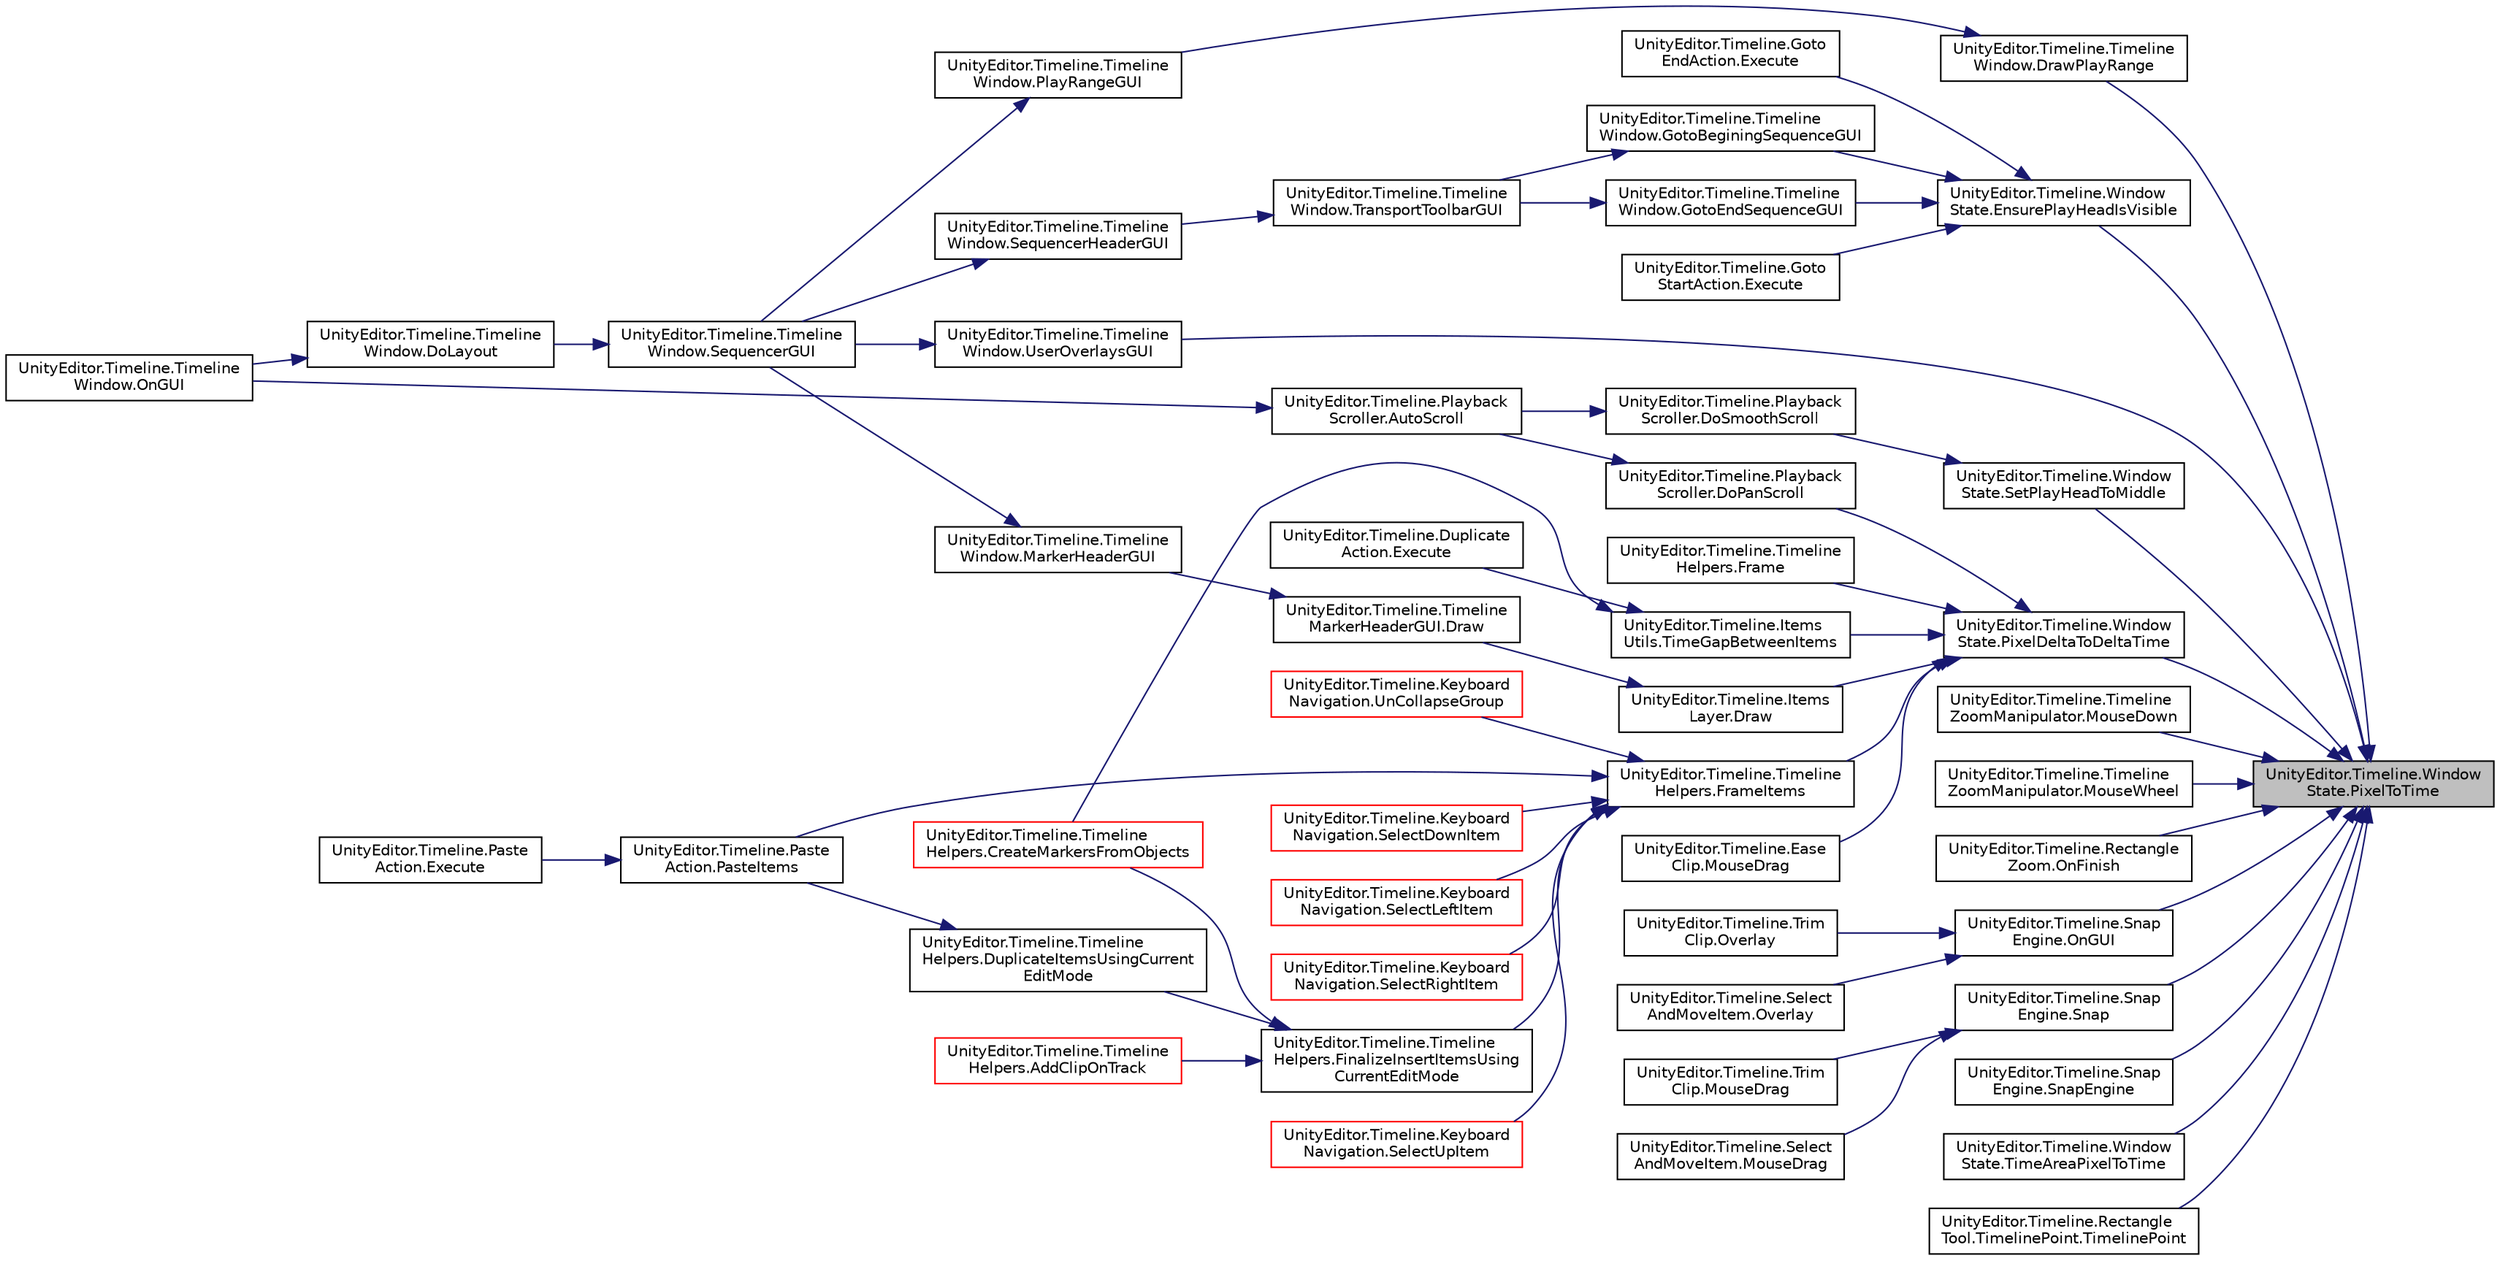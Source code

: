 digraph "UnityEditor.Timeline.WindowState.PixelToTime"
{
 // LATEX_PDF_SIZE
  edge [fontname="Helvetica",fontsize="10",labelfontname="Helvetica",labelfontsize="10"];
  node [fontname="Helvetica",fontsize="10",shape=record];
  rankdir="RL";
  Node1 [label="UnityEditor.Timeline.Window\lState.PixelToTime",height=0.2,width=0.4,color="black", fillcolor="grey75", style="filled", fontcolor="black",tooltip=" "];
  Node1 -> Node2 [dir="back",color="midnightblue",fontsize="10",style="solid",fontname="Helvetica"];
  Node2 [label="UnityEditor.Timeline.Timeline\lWindow.DrawPlayRange",height=0.2,width=0.4,color="black", fillcolor="white", style="filled",URL="$class_unity_editor_1_1_timeline_1_1_timeline_window.html#aec305b1b034228a6536883208a022171",tooltip=" "];
  Node2 -> Node3 [dir="back",color="midnightblue",fontsize="10",style="solid",fontname="Helvetica"];
  Node3 [label="UnityEditor.Timeline.Timeline\lWindow.PlayRangeGUI",height=0.2,width=0.4,color="black", fillcolor="white", style="filled",URL="$class_unity_editor_1_1_timeline_1_1_timeline_window.html#a6d02d5a83b08c13b3359f20f51234418",tooltip=" "];
  Node3 -> Node4 [dir="back",color="midnightblue",fontsize="10",style="solid",fontname="Helvetica"];
  Node4 [label="UnityEditor.Timeline.Timeline\lWindow.SequencerGUI",height=0.2,width=0.4,color="black", fillcolor="white", style="filled",URL="$class_unity_editor_1_1_timeline_1_1_timeline_window.html#a1ea9b2ee06557113192139a39a3a4a9b",tooltip=" "];
  Node4 -> Node5 [dir="back",color="midnightblue",fontsize="10",style="solid",fontname="Helvetica"];
  Node5 [label="UnityEditor.Timeline.Timeline\lWindow.DoLayout",height=0.2,width=0.4,color="black", fillcolor="white", style="filled",URL="$class_unity_editor_1_1_timeline_1_1_timeline_window.html#a377ab29db98e24a57454acfc468f7585",tooltip=" "];
  Node5 -> Node6 [dir="back",color="midnightblue",fontsize="10",style="solid",fontname="Helvetica"];
  Node6 [label="UnityEditor.Timeline.Timeline\lWindow.OnGUI",height=0.2,width=0.4,color="black", fillcolor="white", style="filled",URL="$class_unity_editor_1_1_timeline_1_1_timeline_window.html#a7327db99348d465b7c37571f863e05e6",tooltip=" "];
  Node1 -> Node7 [dir="back",color="midnightblue",fontsize="10",style="solid",fontname="Helvetica"];
  Node7 [label="UnityEditor.Timeline.Window\lState.EnsurePlayHeadIsVisible",height=0.2,width=0.4,color="black", fillcolor="white", style="filled",URL="$class_unity_editor_1_1_timeline_1_1_window_state.html#ab85b38edb8da83b1867273ce79bd36a5",tooltip=" "];
  Node7 -> Node8 [dir="back",color="midnightblue",fontsize="10",style="solid",fontname="Helvetica"];
  Node8 [label="UnityEditor.Timeline.Goto\lStartAction.Execute",height=0.2,width=0.4,color="black", fillcolor="white", style="filled",URL="$class_unity_editor_1_1_timeline_1_1_goto_start_action.html#a966acf7e7f221224d3ccc48c053c160d",tooltip=" "];
  Node7 -> Node9 [dir="back",color="midnightblue",fontsize="10",style="solid",fontname="Helvetica"];
  Node9 [label="UnityEditor.Timeline.Goto\lEndAction.Execute",height=0.2,width=0.4,color="black", fillcolor="white", style="filled",URL="$class_unity_editor_1_1_timeline_1_1_goto_end_action.html#aa3a4b3a9e457f78f62d1346c1106f355",tooltip=" "];
  Node7 -> Node10 [dir="back",color="midnightblue",fontsize="10",style="solid",fontname="Helvetica"];
  Node10 [label="UnityEditor.Timeline.Timeline\lWindow.GotoBeginingSequenceGUI",height=0.2,width=0.4,color="black", fillcolor="white", style="filled",URL="$class_unity_editor_1_1_timeline_1_1_timeline_window.html#aed599c242f3d2b186700c5d6a0082e17",tooltip=" "];
  Node10 -> Node11 [dir="back",color="midnightblue",fontsize="10",style="solid",fontname="Helvetica"];
  Node11 [label="UnityEditor.Timeline.Timeline\lWindow.TransportToolbarGUI",height=0.2,width=0.4,color="black", fillcolor="white", style="filled",URL="$class_unity_editor_1_1_timeline_1_1_timeline_window.html#a17af89fecb5e6ca6351353ed5abcd596",tooltip=" "];
  Node11 -> Node12 [dir="back",color="midnightblue",fontsize="10",style="solid",fontname="Helvetica"];
  Node12 [label="UnityEditor.Timeline.Timeline\lWindow.SequencerHeaderGUI",height=0.2,width=0.4,color="black", fillcolor="white", style="filled",URL="$class_unity_editor_1_1_timeline_1_1_timeline_window.html#a8d1bf889455da5ce1bd00e61cc05044e",tooltip=" "];
  Node12 -> Node4 [dir="back",color="midnightblue",fontsize="10",style="solid",fontname="Helvetica"];
  Node7 -> Node13 [dir="back",color="midnightblue",fontsize="10",style="solid",fontname="Helvetica"];
  Node13 [label="UnityEditor.Timeline.Timeline\lWindow.GotoEndSequenceGUI",height=0.2,width=0.4,color="black", fillcolor="white", style="filled",URL="$class_unity_editor_1_1_timeline_1_1_timeline_window.html#a5d97e022d8cb4258bb72824a29c1d312",tooltip=" "];
  Node13 -> Node11 [dir="back",color="midnightblue",fontsize="10",style="solid",fontname="Helvetica"];
  Node1 -> Node14 [dir="back",color="midnightblue",fontsize="10",style="solid",fontname="Helvetica"];
  Node14 [label="UnityEditor.Timeline.Timeline\lZoomManipulator.MouseDown",height=0.2,width=0.4,color="black", fillcolor="white", style="filled",URL="$class_unity_editor_1_1_timeline_1_1_timeline_zoom_manipulator.html#ae000b074a1093c89215db745abd9603f",tooltip=" "];
  Node1 -> Node15 [dir="back",color="midnightblue",fontsize="10",style="solid",fontname="Helvetica"];
  Node15 [label="UnityEditor.Timeline.Timeline\lZoomManipulator.MouseWheel",height=0.2,width=0.4,color="black", fillcolor="white", style="filled",URL="$class_unity_editor_1_1_timeline_1_1_timeline_zoom_manipulator.html#a4214baeb3bcbf2f5df40a632d3bd9d76",tooltip=" "];
  Node1 -> Node16 [dir="back",color="midnightblue",fontsize="10",style="solid",fontname="Helvetica"];
  Node16 [label="UnityEditor.Timeline.Rectangle\lZoom.OnFinish",height=0.2,width=0.4,color="black", fillcolor="white", style="filled",URL="$class_unity_editor_1_1_timeline_1_1_rectangle_zoom.html#a9273e391ce4168ce646878db4a0bfed3",tooltip=" "];
  Node1 -> Node17 [dir="back",color="midnightblue",fontsize="10",style="solid",fontname="Helvetica"];
  Node17 [label="UnityEditor.Timeline.Snap\lEngine.OnGUI",height=0.2,width=0.4,color="black", fillcolor="white", style="filled",URL="$class_unity_editor_1_1_timeline_1_1_snap_engine.html#aee4e629de9386458110f14f4c5037f1a",tooltip=" "];
  Node17 -> Node18 [dir="back",color="midnightblue",fontsize="10",style="solid",fontname="Helvetica"];
  Node18 [label="UnityEditor.Timeline.Select\lAndMoveItem.Overlay",height=0.2,width=0.4,color="black", fillcolor="white", style="filled",URL="$class_unity_editor_1_1_timeline_1_1_select_and_move_item.html#ad5d4f7cc6db5e644894ab1bc095b2dfc",tooltip=" "];
  Node17 -> Node19 [dir="back",color="midnightblue",fontsize="10",style="solid",fontname="Helvetica"];
  Node19 [label="UnityEditor.Timeline.Trim\lClip.Overlay",height=0.2,width=0.4,color="black", fillcolor="white", style="filled",URL="$class_unity_editor_1_1_timeline_1_1_trim_clip.html#a16c4d7b4822b4f5add14d10b52ac9e9b",tooltip=" "];
  Node1 -> Node20 [dir="back",color="midnightblue",fontsize="10",style="solid",fontname="Helvetica"];
  Node20 [label="UnityEditor.Timeline.Window\lState.PixelDeltaToDeltaTime",height=0.2,width=0.4,color="black", fillcolor="white", style="filled",URL="$class_unity_editor_1_1_timeline_1_1_window_state.html#a931c9a7c353584119fd61853d88f561d",tooltip=" "];
  Node20 -> Node21 [dir="back",color="midnightblue",fontsize="10",style="solid",fontname="Helvetica"];
  Node21 [label="UnityEditor.Timeline.Playback\lScroller.DoPanScroll",height=0.2,width=0.4,color="black", fillcolor="white", style="filled",URL="$class_unity_editor_1_1_timeline_1_1_playback_scroller.html#a0737301fb838c08d172c3149b948f587",tooltip=" "];
  Node21 -> Node22 [dir="back",color="midnightblue",fontsize="10",style="solid",fontname="Helvetica"];
  Node22 [label="UnityEditor.Timeline.Playback\lScroller.AutoScroll",height=0.2,width=0.4,color="black", fillcolor="white", style="filled",URL="$class_unity_editor_1_1_timeline_1_1_playback_scroller.html#aaa021cddc6523b23558da7b2146d2ca9",tooltip=" "];
  Node22 -> Node6 [dir="back",color="midnightblue",fontsize="10",style="solid",fontname="Helvetica"];
  Node20 -> Node23 [dir="back",color="midnightblue",fontsize="10",style="solid",fontname="Helvetica"];
  Node23 [label="UnityEditor.Timeline.Items\lLayer.Draw",height=0.2,width=0.4,color="black", fillcolor="white", style="filled",URL="$class_unity_editor_1_1_timeline_1_1_items_layer.html#a87a723310018b3c8cf0749452662fcf7",tooltip=" "];
  Node23 -> Node24 [dir="back",color="midnightblue",fontsize="10",style="solid",fontname="Helvetica"];
  Node24 [label="UnityEditor.Timeline.Timeline\lMarkerHeaderGUI.Draw",height=0.2,width=0.4,color="black", fillcolor="white", style="filled",URL="$class_unity_editor_1_1_timeline_1_1_timeline_marker_header_g_u_i.html#a4022d171772644b993a12fdad1b42c8c",tooltip=" "];
  Node24 -> Node25 [dir="back",color="midnightblue",fontsize="10",style="solid",fontname="Helvetica"];
  Node25 [label="UnityEditor.Timeline.Timeline\lWindow.MarkerHeaderGUI",height=0.2,width=0.4,color="black", fillcolor="white", style="filled",URL="$class_unity_editor_1_1_timeline_1_1_timeline_window.html#aa37429b1422423c222d2af72db2b4f22",tooltip=" "];
  Node25 -> Node4 [dir="back",color="midnightblue",fontsize="10",style="solid",fontname="Helvetica"];
  Node20 -> Node26 [dir="back",color="midnightblue",fontsize="10",style="solid",fontname="Helvetica"];
  Node26 [label="UnityEditor.Timeline.Timeline\lHelpers.Frame",height=0.2,width=0.4,color="black", fillcolor="white", style="filled",URL="$class_unity_editor_1_1_timeline_1_1_timeline_helpers.html#ae25843f22c6b54023bd788c94173c0fb",tooltip=" "];
  Node20 -> Node27 [dir="back",color="midnightblue",fontsize="10",style="solid",fontname="Helvetica"];
  Node27 [label="UnityEditor.Timeline.Timeline\lHelpers.FrameItems",height=0.2,width=0.4,color="black", fillcolor="white", style="filled",URL="$class_unity_editor_1_1_timeline_1_1_timeline_helpers.html#a6006489f5a3c76ef215d97d622ced077",tooltip=" "];
  Node27 -> Node28 [dir="back",color="midnightblue",fontsize="10",style="solid",fontname="Helvetica"];
  Node28 [label="UnityEditor.Timeline.Timeline\lHelpers.FinalizeInsertItemsUsing\lCurrentEditMode",height=0.2,width=0.4,color="black", fillcolor="white", style="filled",URL="$class_unity_editor_1_1_timeline_1_1_timeline_helpers.html#aa2daa56b5302162ff81659057e9a03a5",tooltip=" "];
  Node28 -> Node29 [dir="back",color="midnightblue",fontsize="10",style="solid",fontname="Helvetica"];
  Node29 [label="UnityEditor.Timeline.Timeline\lHelpers.AddClipOnTrack",height=0.2,width=0.4,color="red", fillcolor="white", style="filled",URL="$class_unity_editor_1_1_timeline_1_1_timeline_helpers.html#a04db5aa83ddb8c4d4f6474721a12ddda",tooltip="Shared code for adding a clip to a track"];
  Node28 -> Node36 [dir="back",color="midnightblue",fontsize="10",style="solid",fontname="Helvetica"];
  Node36 [label="UnityEditor.Timeline.Timeline\lHelpers.CreateMarkersFromObjects",height=0.2,width=0.4,color="red", fillcolor="white", style="filled",URL="$class_unity_editor_1_1_timeline_1_1_timeline_helpers.html#acf39d025db90f41ac43b5b2137d59f61",tooltip=" "];
  Node28 -> Node39 [dir="back",color="midnightblue",fontsize="10",style="solid",fontname="Helvetica"];
  Node39 [label="UnityEditor.Timeline.Timeline\lHelpers.DuplicateItemsUsingCurrent\lEditMode",height=0.2,width=0.4,color="black", fillcolor="white", style="filled",URL="$class_unity_editor_1_1_timeline_1_1_timeline_helpers.html#a0425483a7f9afc19983a40c6a595cec0",tooltip=" "];
  Node39 -> Node40 [dir="back",color="midnightblue",fontsize="10",style="solid",fontname="Helvetica"];
  Node40 [label="UnityEditor.Timeline.Paste\lAction.PasteItems",height=0.2,width=0.4,color="black", fillcolor="white", style="filled",URL="$class_unity_editor_1_1_timeline_1_1_paste_action.html#a37242cdea8b49dd58df55cc77c4e8534",tooltip=" "];
  Node40 -> Node41 [dir="back",color="midnightblue",fontsize="10",style="solid",fontname="Helvetica"];
  Node41 [label="UnityEditor.Timeline.Paste\lAction.Execute",height=0.2,width=0.4,color="black", fillcolor="white", style="filled",URL="$class_unity_editor_1_1_timeline_1_1_paste_action.html#a1893c7f614d1ca320125e29f6cb6acfc",tooltip=" "];
  Node27 -> Node40 [dir="back",color="midnightblue",fontsize="10",style="solid",fontname="Helvetica"];
  Node27 -> Node42 [dir="back",color="midnightblue",fontsize="10",style="solid",fontname="Helvetica"];
  Node42 [label="UnityEditor.Timeline.Keyboard\lNavigation.SelectDownItem",height=0.2,width=0.4,color="red", fillcolor="white", style="filled",URL="$class_unity_editor_1_1_timeline_1_1_keyboard_navigation.html#aeaa51c167c6ba238bd6b0e28681fa67e",tooltip=" "];
  Node27 -> Node44 [dir="back",color="midnightblue",fontsize="10",style="solid",fontname="Helvetica"];
  Node44 [label="UnityEditor.Timeline.Keyboard\lNavigation.SelectLeftItem",height=0.2,width=0.4,color="red", fillcolor="white", style="filled",URL="$class_unity_editor_1_1_timeline_1_1_keyboard_navigation.html#ae661d1fe6de708cb7fde5816613f77f4",tooltip=" "];
  Node27 -> Node47 [dir="back",color="midnightblue",fontsize="10",style="solid",fontname="Helvetica"];
  Node47 [label="UnityEditor.Timeline.Keyboard\lNavigation.SelectRightItem",height=0.2,width=0.4,color="red", fillcolor="white", style="filled",URL="$class_unity_editor_1_1_timeline_1_1_keyboard_navigation.html#a645472aa417bb1c7fae29140cec88ab9",tooltip=" "];
  Node27 -> Node50 [dir="back",color="midnightblue",fontsize="10",style="solid",fontname="Helvetica"];
  Node50 [label="UnityEditor.Timeline.Keyboard\lNavigation.SelectUpItem",height=0.2,width=0.4,color="red", fillcolor="white", style="filled",URL="$class_unity_editor_1_1_timeline_1_1_keyboard_navigation.html#ae2e24cf8e9a8174a365c5f30e8686c28",tooltip=" "];
  Node27 -> Node52 [dir="back",color="midnightblue",fontsize="10",style="solid",fontname="Helvetica"];
  Node52 [label="UnityEditor.Timeline.Keyboard\lNavigation.UnCollapseGroup",height=0.2,width=0.4,color="red", fillcolor="white", style="filled",URL="$class_unity_editor_1_1_timeline_1_1_keyboard_navigation.html#a4fa536a37eaf2544d51b14311eafb048",tooltip=" "];
  Node20 -> Node54 [dir="back",color="midnightblue",fontsize="10",style="solid",fontname="Helvetica"];
  Node54 [label="UnityEditor.Timeline.Ease\lClip.MouseDrag",height=0.2,width=0.4,color="black", fillcolor="white", style="filled",URL="$class_unity_editor_1_1_timeline_1_1_ease_clip.html#abc041c1f6de46e2fbe806eedebff895b",tooltip=" "];
  Node20 -> Node55 [dir="back",color="midnightblue",fontsize="10",style="solid",fontname="Helvetica"];
  Node55 [label="UnityEditor.Timeline.Items\lUtils.TimeGapBetweenItems",height=0.2,width=0.4,color="black", fillcolor="white", style="filled",URL="$class_unity_editor_1_1_timeline_1_1_items_utils.html#a2c08d4f36cfd96222f8be54f5fbb807d",tooltip=" "];
  Node55 -> Node36 [dir="back",color="midnightblue",fontsize="10",style="solid",fontname="Helvetica"];
  Node55 -> Node56 [dir="back",color="midnightblue",fontsize="10",style="solid",fontname="Helvetica"];
  Node56 [label="UnityEditor.Timeline.Duplicate\lAction.Execute",height=0.2,width=0.4,color="black", fillcolor="white", style="filled",URL="$class_unity_editor_1_1_timeline_1_1_duplicate_action.html#a0f947629961b9365b5a59bbdad76d507",tooltip=" "];
  Node1 -> Node57 [dir="back",color="midnightblue",fontsize="10",style="solid",fontname="Helvetica"];
  Node57 [label="UnityEditor.Timeline.Window\lState.SetPlayHeadToMiddle",height=0.2,width=0.4,color="black", fillcolor="white", style="filled",URL="$class_unity_editor_1_1_timeline_1_1_window_state.html#a63e22e0de474b9cbaf150f24694bd004",tooltip=" "];
  Node57 -> Node58 [dir="back",color="midnightblue",fontsize="10",style="solid",fontname="Helvetica"];
  Node58 [label="UnityEditor.Timeline.Playback\lScroller.DoSmoothScroll",height=0.2,width=0.4,color="black", fillcolor="white", style="filled",URL="$class_unity_editor_1_1_timeline_1_1_playback_scroller.html#ab4867e58135afe6043a66b10732544c9",tooltip=" "];
  Node58 -> Node22 [dir="back",color="midnightblue",fontsize="10",style="solid",fontname="Helvetica"];
  Node1 -> Node59 [dir="back",color="midnightblue",fontsize="10",style="solid",fontname="Helvetica"];
  Node59 [label="UnityEditor.Timeline.Snap\lEngine.Snap",height=0.2,width=0.4,color="black", fillcolor="white", style="filled",URL="$class_unity_editor_1_1_timeline_1_1_snap_engine.html#a1c3e3807454a0740cc09637fb9bd18cf",tooltip=" "];
  Node59 -> Node60 [dir="back",color="midnightblue",fontsize="10",style="solid",fontname="Helvetica"];
  Node60 [label="UnityEditor.Timeline.Select\lAndMoveItem.MouseDrag",height=0.2,width=0.4,color="black", fillcolor="white", style="filled",URL="$class_unity_editor_1_1_timeline_1_1_select_and_move_item.html#a584bdd0d566071b66460cdbf2c518833",tooltip=" "];
  Node59 -> Node61 [dir="back",color="midnightblue",fontsize="10",style="solid",fontname="Helvetica"];
  Node61 [label="UnityEditor.Timeline.Trim\lClip.MouseDrag",height=0.2,width=0.4,color="black", fillcolor="white", style="filled",URL="$class_unity_editor_1_1_timeline_1_1_trim_clip.html#a802106133f522cd66c514fb41971e1a1",tooltip=" "];
  Node1 -> Node62 [dir="back",color="midnightblue",fontsize="10",style="solid",fontname="Helvetica"];
  Node62 [label="UnityEditor.Timeline.Snap\lEngine.SnapEngine",height=0.2,width=0.4,color="black", fillcolor="white", style="filled",URL="$class_unity_editor_1_1_timeline_1_1_snap_engine.html#aa5c72037d69353962ed19e52e4be582f",tooltip=" "];
  Node1 -> Node63 [dir="back",color="midnightblue",fontsize="10",style="solid",fontname="Helvetica"];
  Node63 [label="UnityEditor.Timeline.Window\lState.TimeAreaPixelToTime",height=0.2,width=0.4,color="black", fillcolor="white", style="filled",URL="$class_unity_editor_1_1_timeline_1_1_window_state.html#a7f316d2cd49fe6eeec5c60a432dd4611",tooltip=" "];
  Node1 -> Node64 [dir="back",color="midnightblue",fontsize="10",style="solid",fontname="Helvetica"];
  Node64 [label="UnityEditor.Timeline.Rectangle\lTool.TimelinePoint.TimelinePoint",height=0.2,width=0.4,color="black", fillcolor="white", style="filled",URL="$struct_unity_editor_1_1_timeline_1_1_rectangle_tool_1_1_timeline_point.html#ab49b922206f115acd246c253d05f0503",tooltip=" "];
  Node1 -> Node65 [dir="back",color="midnightblue",fontsize="10",style="solid",fontname="Helvetica"];
  Node65 [label="UnityEditor.Timeline.Timeline\lWindow.UserOverlaysGUI",height=0.2,width=0.4,color="black", fillcolor="white", style="filled",URL="$class_unity_editor_1_1_timeline_1_1_timeline_window.html#adb33b574be4d7edb2a0b1bde05c36397",tooltip=" "];
  Node65 -> Node4 [dir="back",color="midnightblue",fontsize="10",style="solid",fontname="Helvetica"];
}
